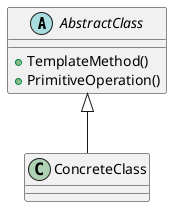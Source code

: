 @startuml
abstract class AbstractClass {
  +TemplateMethod()
  +PrimitiveOperation()
}
class ConcreteClass
AbstractClass <|-- ConcreteClass
@enduml
